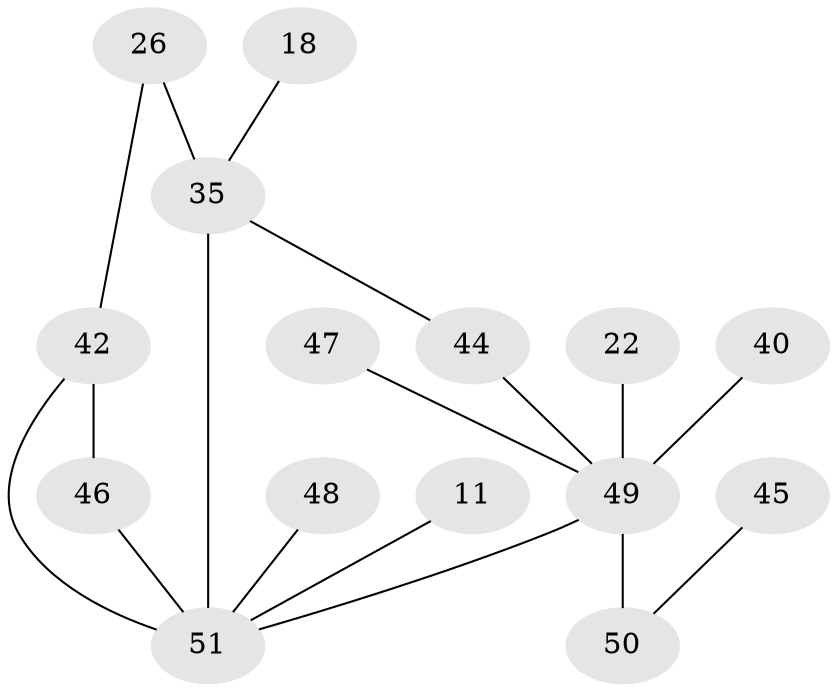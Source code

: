 // original degree distribution, {4: 0.0196078431372549, 7: 0.0196078431372549, 3: 0.21568627450980393, 5: 0.0784313725490196, 6: 0.0392156862745098, 2: 0.39215686274509803, 1: 0.23529411764705882}
// Generated by graph-tools (version 1.1) at 2025/45/03/04/25 21:45:07]
// undirected, 15 vertices, 17 edges
graph export_dot {
graph [start="1"]
  node [color=gray90,style=filled];
  11;
  18;
  22;
  26 [super="+15+20"];
  35 [super="+13+17"];
  40;
  42 [super="+39+38"];
  44 [super="+33"];
  45;
  46 [super="+16+37+29"];
  47 [super="+36"];
  48;
  49 [super="+27+43+31+28"];
  50 [super="+30"];
  51 [super="+23+41+34"];
  11 -- 51;
  18 -- 35;
  22 -- 49;
  26 -- 35 [weight=2];
  26 -- 42;
  35 -- 51 [weight=4];
  35 -- 44;
  40 -- 49;
  42 -- 51;
  42 -- 46;
  44 -- 49;
  45 -- 50;
  46 -- 51 [weight=5];
  47 -- 49;
  48 -- 51;
  49 -- 51 [weight=3];
  49 -- 50 [weight=2];
}
